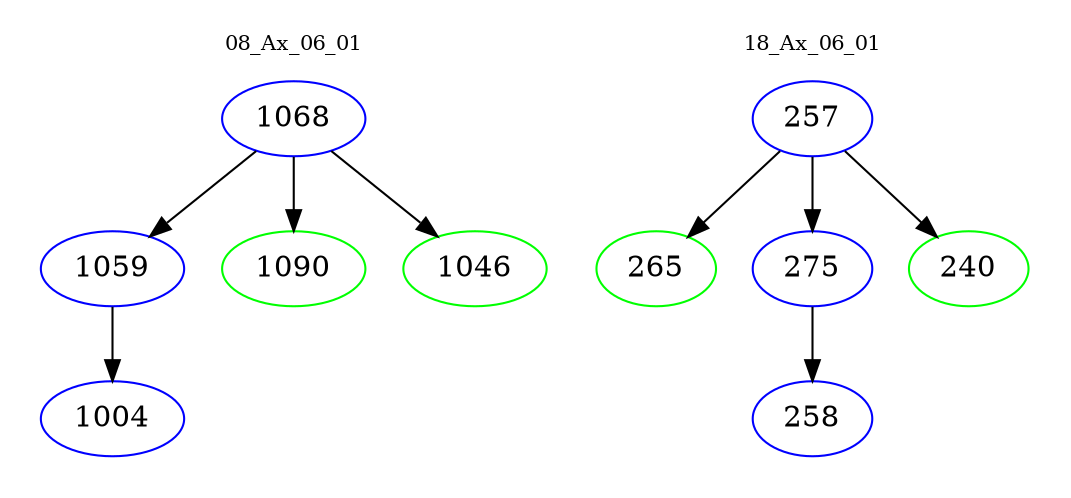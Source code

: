 digraph{
subgraph cluster_0 {
color = white
label = "08_Ax_06_01";
fontsize=10;
T0_1068 [label="1068", color="blue"]
T0_1068 -> T0_1059 [color="black"]
T0_1059 [label="1059", color="blue"]
T0_1059 -> T0_1004 [color="black"]
T0_1004 [label="1004", color="blue"]
T0_1068 -> T0_1090 [color="black"]
T0_1090 [label="1090", color="green"]
T0_1068 -> T0_1046 [color="black"]
T0_1046 [label="1046", color="green"]
}
subgraph cluster_1 {
color = white
label = "18_Ax_06_01";
fontsize=10;
T1_257 [label="257", color="blue"]
T1_257 -> T1_265 [color="black"]
T1_265 [label="265", color="green"]
T1_257 -> T1_275 [color="black"]
T1_275 [label="275", color="blue"]
T1_275 -> T1_258 [color="black"]
T1_258 [label="258", color="blue"]
T1_257 -> T1_240 [color="black"]
T1_240 [label="240", color="green"]
}
}
